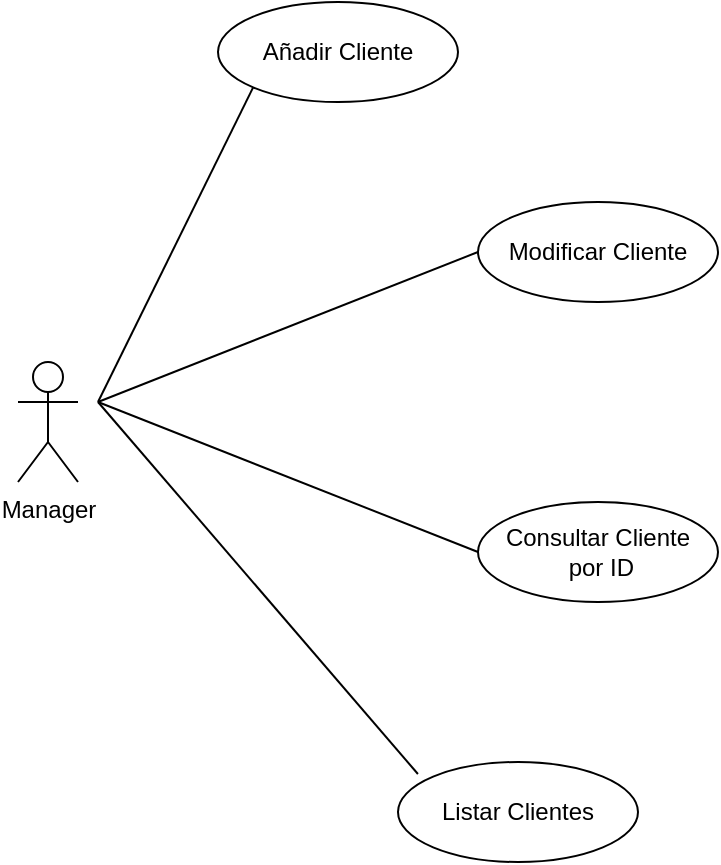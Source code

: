 <mxfile version="15.2.7" type="device"><diagram id="iCsrKw_SwacVZ2QTwf-p" name="Página-1"><mxGraphModel dx="1092" dy="494" grid="1" gridSize="10" guides="1" tooltips="1" connect="1" arrows="1" fold="1" page="1" pageScale="1" pageWidth="827" pageHeight="1169" math="0" shadow="0"><root><mxCell id="0"/><mxCell id="1" parent="0"/><mxCell id="22IwlEAkjUMQHaMhK9bU-1" value="Añadir Cliente" style="ellipse;whiteSpace=wrap;html=1;" parent="1" vertex="1"><mxGeometry x="150" y="40" width="120" height="50" as="geometry"/></mxCell><mxCell id="22IwlEAkjUMQHaMhK9bU-3" value="Modificar Cliente" style="ellipse;whiteSpace=wrap;html=1;" parent="1" vertex="1"><mxGeometry x="280" y="140" width="120" height="50" as="geometry"/></mxCell><mxCell id="22IwlEAkjUMQHaMhK9bU-5" value="Consultar Cliente&lt;br&gt;&amp;nbsp;por ID" style="ellipse;whiteSpace=wrap;html=1;" parent="1" vertex="1"><mxGeometry x="280" y="290" width="120" height="50" as="geometry"/></mxCell><mxCell id="22IwlEAkjUMQHaMhK9bU-6" value="Listar Clientes" style="ellipse;whiteSpace=wrap;html=1;" parent="1" vertex="1"><mxGeometry x="240" y="420" width="120" height="50" as="geometry"/></mxCell><mxCell id="22IwlEAkjUMQHaMhK9bU-8" value="Manager" style="shape=umlActor;verticalLabelPosition=bottom;verticalAlign=top;html=1;outlineConnect=0;" parent="1" vertex="1"><mxGeometry x="50" y="220" width="30" height="60" as="geometry"/></mxCell><mxCell id="QGqG3-d1gqybQ0ndWu7j-1" value="" style="endArrow=none;html=1;entryX=0.083;entryY=0.12;entryDx=0;entryDy=0;entryPerimeter=0;" edge="1" parent="1" target="22IwlEAkjUMQHaMhK9bU-6"><mxGeometry width="50" height="50" relative="1" as="geometry"><mxPoint x="90" y="240" as="sourcePoint"/><mxPoint x="440" y="230" as="targetPoint"/></mxGeometry></mxCell><mxCell id="QGqG3-d1gqybQ0ndWu7j-2" value="" style="endArrow=none;html=1;entryX=0;entryY=0.5;entryDx=0;entryDy=0;" edge="1" parent="1" target="22IwlEAkjUMQHaMhK9bU-5"><mxGeometry width="50" height="50" relative="1" as="geometry"><mxPoint x="90" y="240" as="sourcePoint"/><mxPoint x="259.96" y="436" as="targetPoint"/></mxGeometry></mxCell><mxCell id="QGqG3-d1gqybQ0ndWu7j-3" value="" style="endArrow=none;html=1;entryX=0;entryY=0.5;entryDx=0;entryDy=0;" edge="1" parent="1" target="22IwlEAkjUMQHaMhK9bU-3"><mxGeometry width="50" height="50" relative="1" as="geometry"><mxPoint x="90" y="240" as="sourcePoint"/><mxPoint x="269.96" y="446" as="targetPoint"/></mxGeometry></mxCell><mxCell id="QGqG3-d1gqybQ0ndWu7j-4" value="" style="endArrow=none;html=1;entryX=0;entryY=1;entryDx=0;entryDy=0;" edge="1" parent="1" target="22IwlEAkjUMQHaMhK9bU-1"><mxGeometry width="50" height="50" relative="1" as="geometry"><mxPoint x="90" y="240" as="sourcePoint"/><mxPoint x="279.96" y="456" as="targetPoint"/></mxGeometry></mxCell></root></mxGraphModel></diagram></mxfile>